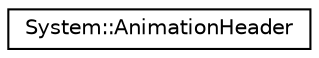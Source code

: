digraph G
{
  edge [fontname="Helvetica",fontsize="10",labelfontname="Helvetica",labelfontsize="10"];
  node [fontname="Helvetica",fontsize="10",shape=record];
  rankdir="LR";
  Node1 [label="System::AnimationHeader",height=0.2,width=0.4,color="black", fillcolor="white", style="filled",URL="$struct_system_1_1_animation_header.html"];
}
